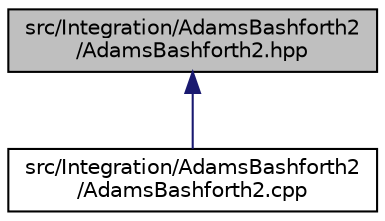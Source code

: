 digraph "src/Integration/AdamsBashforth2/AdamsBashforth2.hpp"
{
 // LATEX_PDF_SIZE
  edge [fontname="Helvetica",fontsize="10",labelfontname="Helvetica",labelfontsize="10"];
  node [fontname="Helvetica",fontsize="10",shape=record];
  Node1 [label="src/Integration/AdamsBashforth2\l/AdamsBashforth2.hpp",height=0.2,width=0.4,color="black", fillcolor="grey75", style="filled", fontcolor="black",tooltip=" "];
  Node1 -> Node2 [dir="back",color="midnightblue",fontsize="10",style="solid",fontname="Helvetica"];
  Node2 [label="src/Integration/AdamsBashforth2\l/AdamsBashforth2.cpp",height=0.2,width=0.4,color="black", fillcolor="white", style="filled",URL="$AdamsBashforth2_8cpp.html",tooltip=" "];
}
